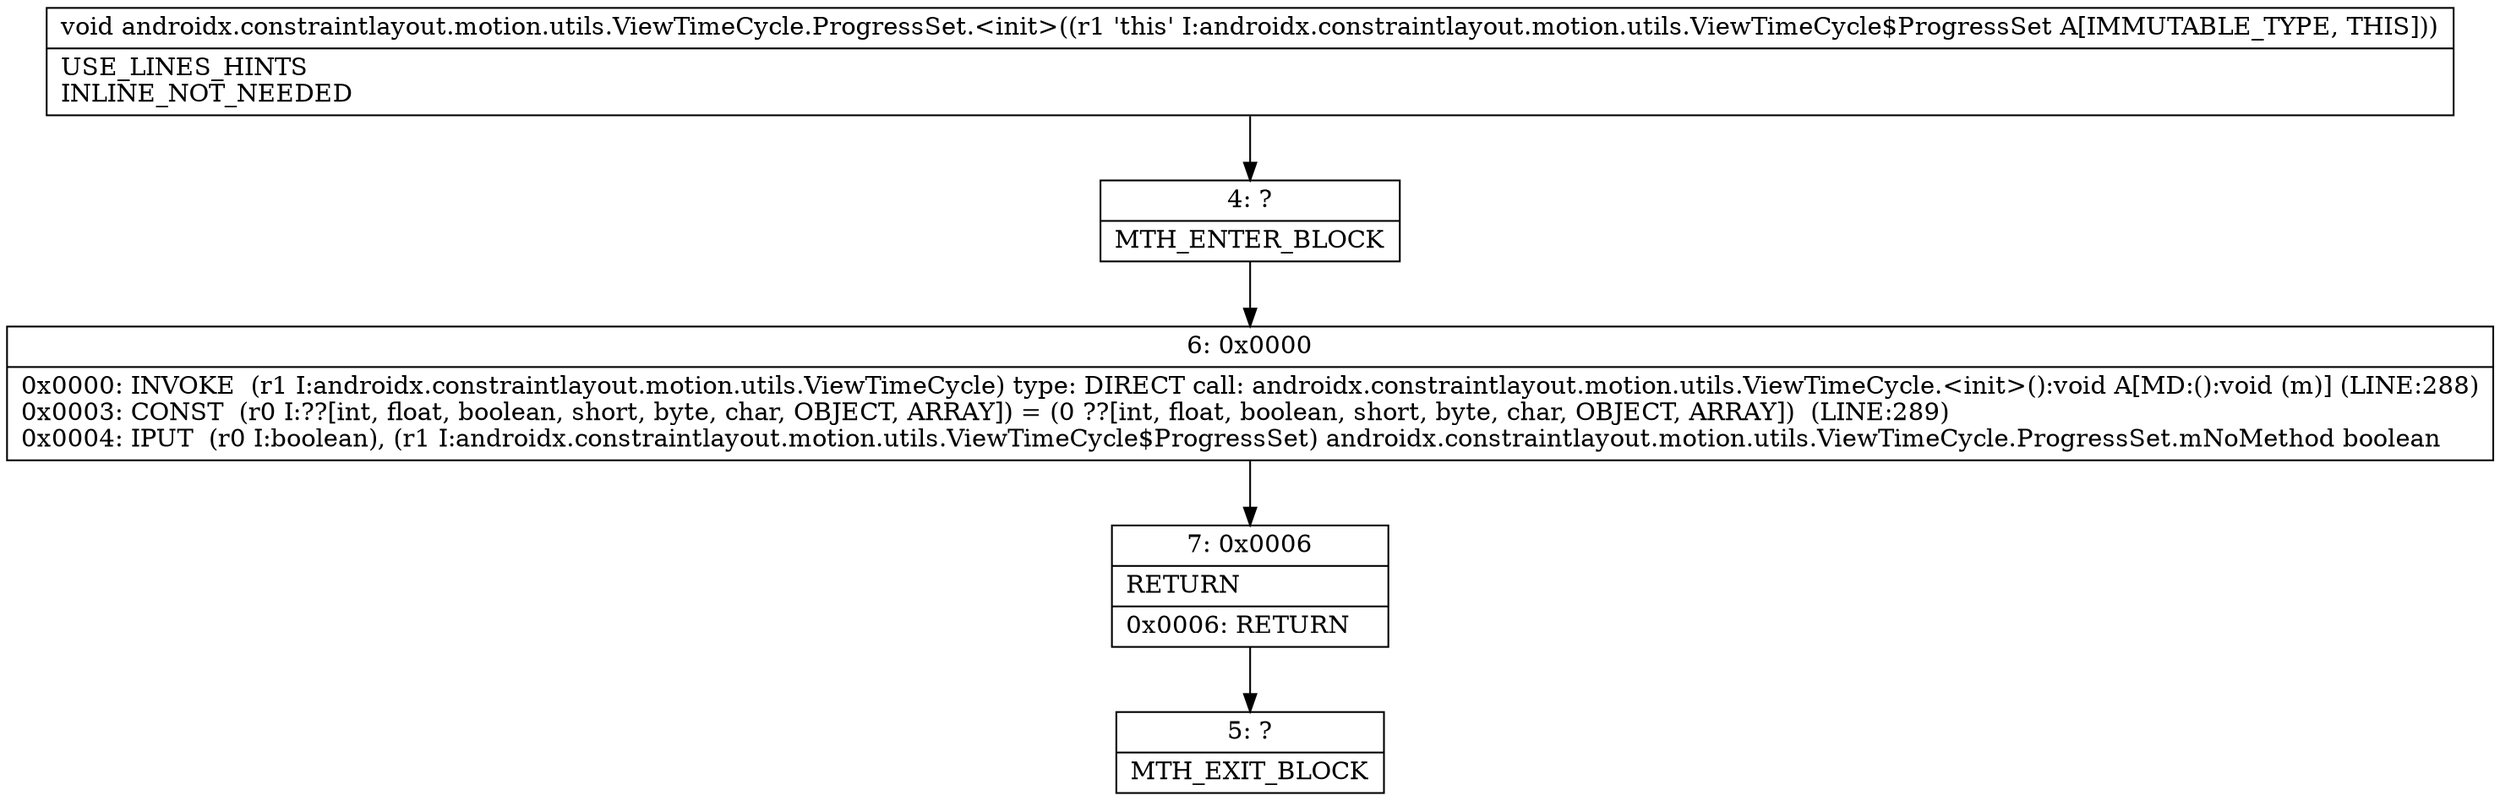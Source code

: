 digraph "CFG forandroidx.constraintlayout.motion.utils.ViewTimeCycle.ProgressSet.\<init\>()V" {
Node_4 [shape=record,label="{4\:\ ?|MTH_ENTER_BLOCK\l}"];
Node_6 [shape=record,label="{6\:\ 0x0000|0x0000: INVOKE  (r1 I:androidx.constraintlayout.motion.utils.ViewTimeCycle) type: DIRECT call: androidx.constraintlayout.motion.utils.ViewTimeCycle.\<init\>():void A[MD:():void (m)] (LINE:288)\l0x0003: CONST  (r0 I:??[int, float, boolean, short, byte, char, OBJECT, ARRAY]) = (0 ??[int, float, boolean, short, byte, char, OBJECT, ARRAY])  (LINE:289)\l0x0004: IPUT  (r0 I:boolean), (r1 I:androidx.constraintlayout.motion.utils.ViewTimeCycle$ProgressSet) androidx.constraintlayout.motion.utils.ViewTimeCycle.ProgressSet.mNoMethod boolean \l}"];
Node_7 [shape=record,label="{7\:\ 0x0006|RETURN\l|0x0006: RETURN   \l}"];
Node_5 [shape=record,label="{5\:\ ?|MTH_EXIT_BLOCK\l}"];
MethodNode[shape=record,label="{void androidx.constraintlayout.motion.utils.ViewTimeCycle.ProgressSet.\<init\>((r1 'this' I:androidx.constraintlayout.motion.utils.ViewTimeCycle$ProgressSet A[IMMUTABLE_TYPE, THIS]))  | USE_LINES_HINTS\lINLINE_NOT_NEEDED\l}"];
MethodNode -> Node_4;Node_4 -> Node_6;
Node_6 -> Node_7;
Node_7 -> Node_5;
}

